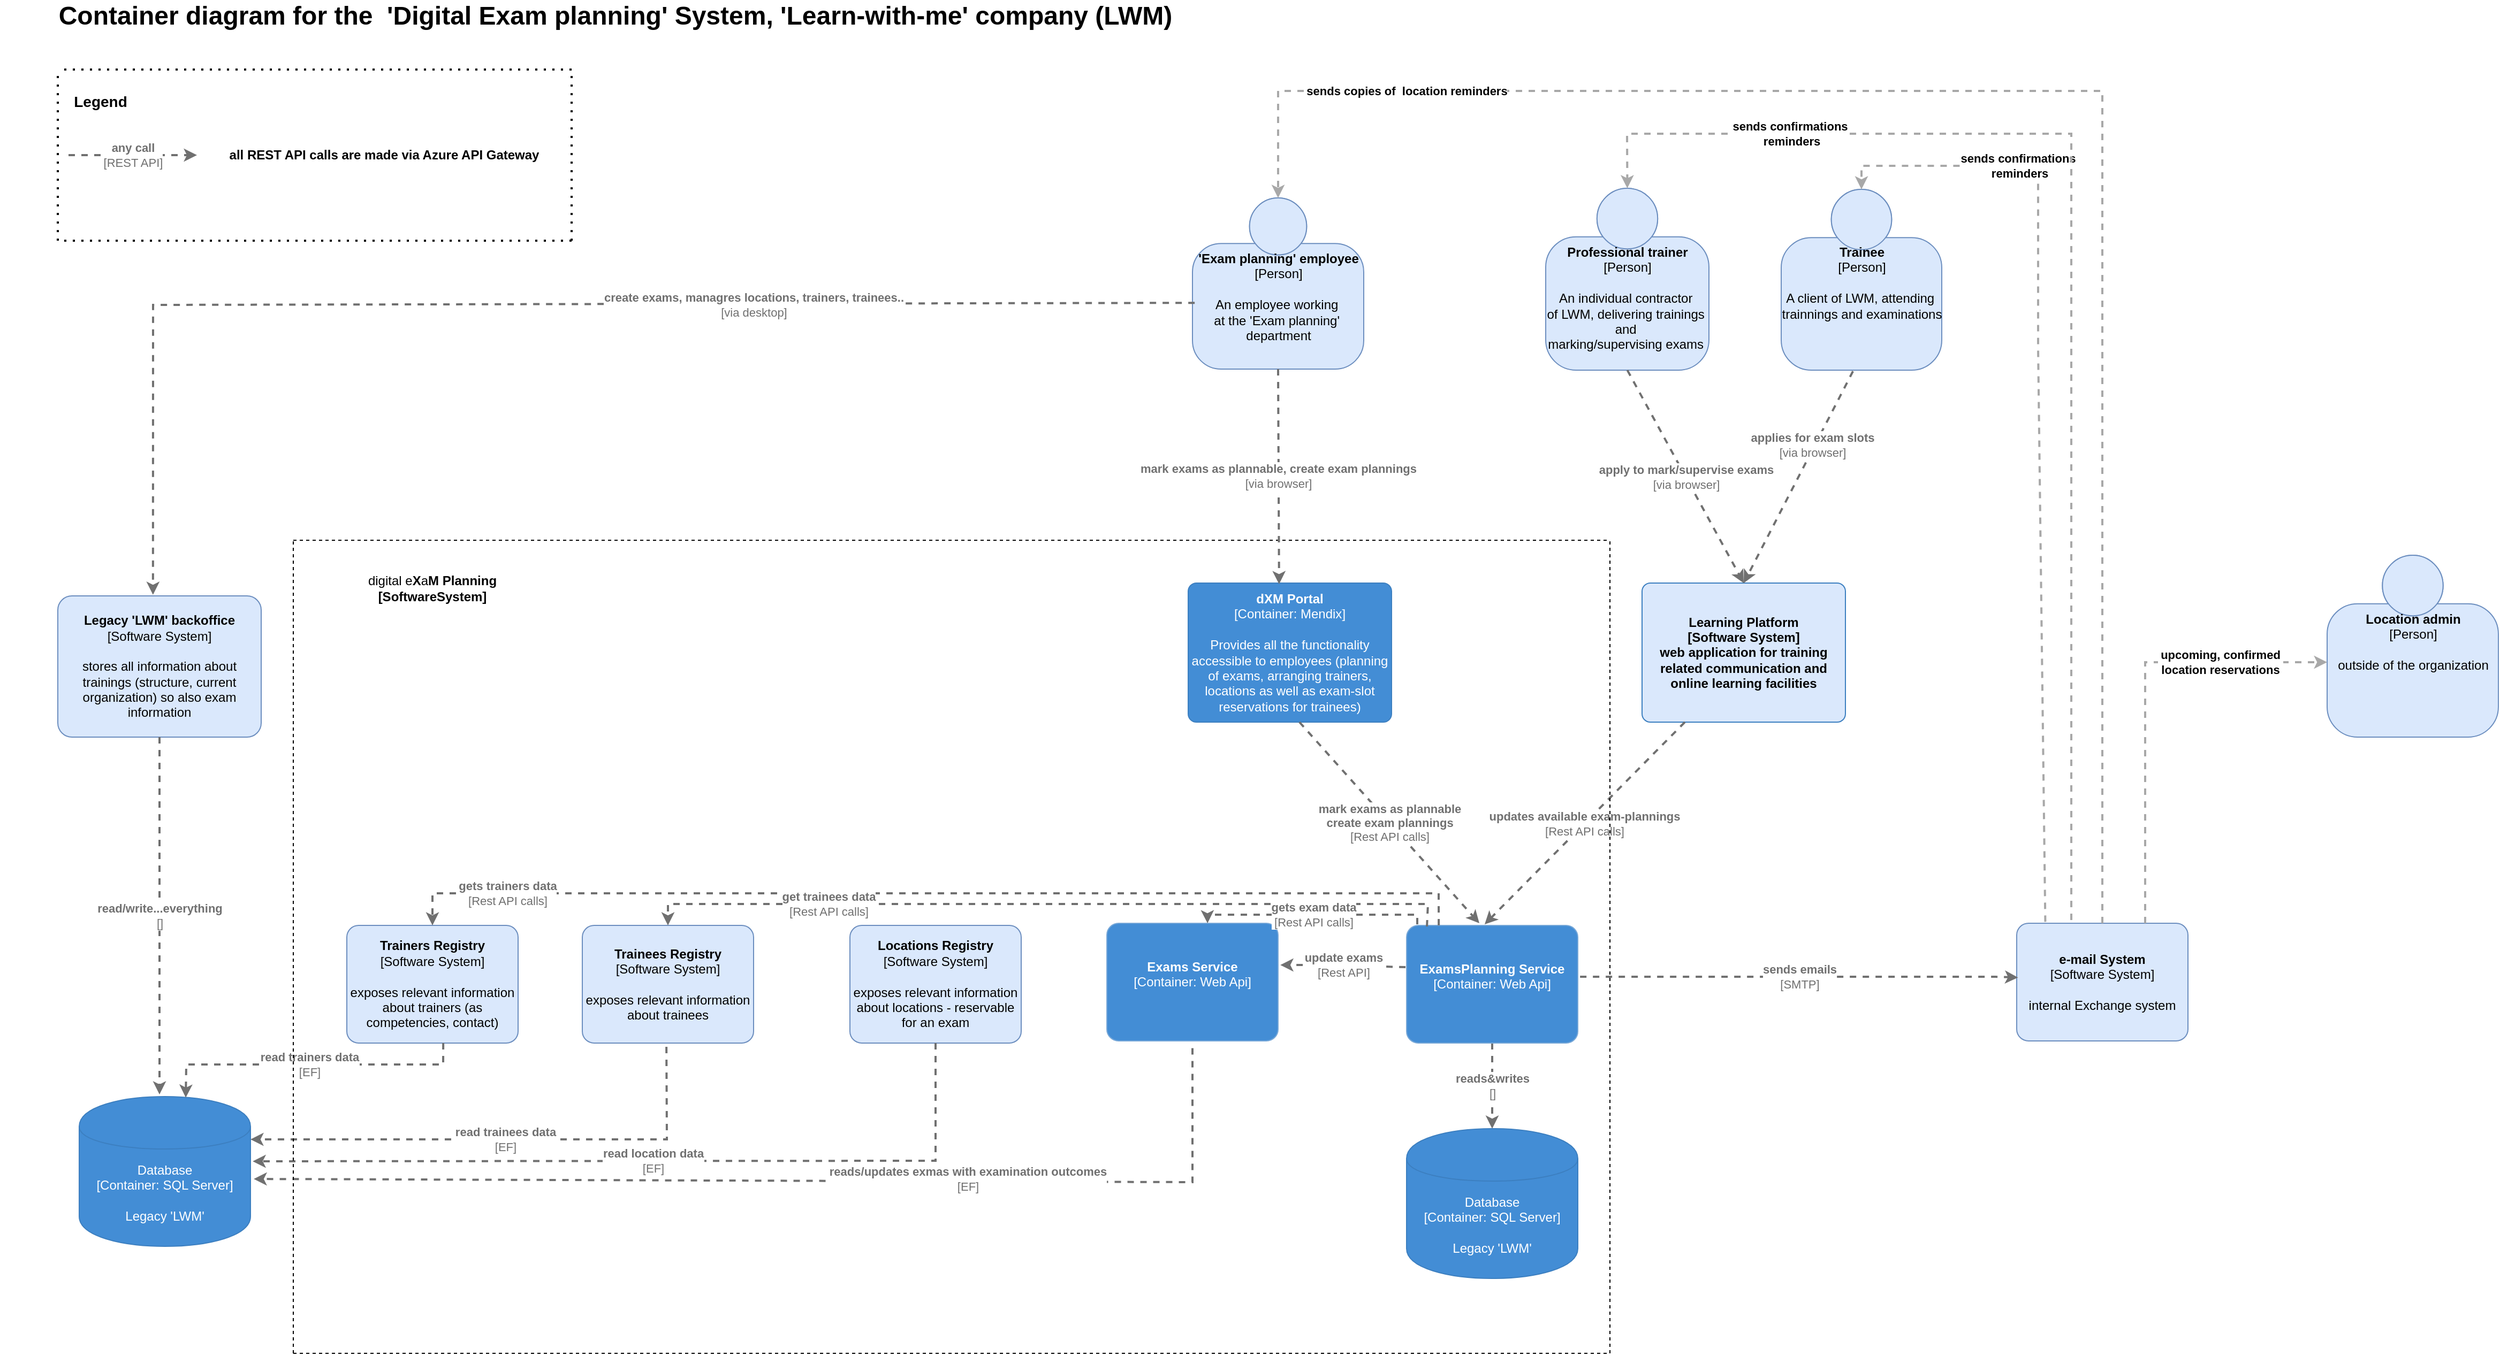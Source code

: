 <mxfile version="13.5.6" type="github">
  <diagram id="mx5xO8MXj_wtuOzBioYk" name="Page-1">
    <mxGraphModel dx="4498" dy="2761" grid="1" gridSize="10" guides="1" tooltips="1" connect="1" arrows="1" fold="1" page="1" pageScale="1" pageWidth="827" pageHeight="1169" math="0" shadow="0">
      <root>
        <mxCell id="0" />
        <mxCell id="1" parent="0" />
        <mxCell id="bMi5j8niDINSL1hWA75Q-1" value="&lt;b&gt;&#39;Exam planning&#39; employee&lt;/b&gt;&lt;div&gt;[Person]&lt;/div&gt;&lt;br&gt;&lt;div&gt;An employee working&amp;nbsp;&lt;/div&gt;&lt;div&gt;at the &#39;Exam planning&#39;&amp;nbsp;&lt;/div&gt;&lt;div&gt;department&lt;/div&gt;" style="html=1;dashed=0;whitespace=wrap;fillColor=#DAE8FC;strokeColor=#6C8EBF;shape=mxgraph.c4.person;align=center;points=[[0.5,0,0],[1,0.5,0],[1,0.75,0],[0.75,1,0],[0.5,1,0],[0.25,1,0],[0,0.75,0],[0,0.5,0]];verticalAlign=top;" parent="1" vertex="1">
          <mxGeometry x="-540" y="-960" width="160" height="160" as="geometry" />
        </mxCell>
        <mxCell id="KyEjvWDegDpbveLdocbA-1" value="&lt;b style=&quot;font-size: 24px&quot;&gt;&lt;font face=&quot;Helvetica&quot; style=&quot;font-size: 24px&quot;&gt;Container diagram for the&amp;nbsp; &#39;Digital Exam planning&#39; System, &lt;font style=&quot;font-size: 24px&quot;&gt;&#39;Learn-with-me&#39; company (LWM)&lt;/font&gt;&lt;/font&gt;&lt;/b&gt;" style="text;html=1;strokeColor=none;fillColor=none;align=center;verticalAlign=middle;whiteSpace=wrap;rounded=0;fontFamily=Verdana;" parent="1" vertex="1">
          <mxGeometry x="-1654" y="-1140" width="1150" height="20" as="geometry" />
        </mxCell>
        <mxCell id="KyEjvWDegDpbveLdocbA-2" value="&lt;b&gt;Professional trainer&lt;/b&gt;&lt;br&gt;&lt;div&gt;[Person]&lt;/div&gt;&lt;br&gt;&lt;div&gt;An individual contractor&amp;nbsp;&lt;/div&gt;&lt;div&gt;of LWM, delivering trainings&amp;nbsp;&lt;/div&gt;&lt;div&gt;and&amp;nbsp;&lt;/div&gt;&lt;div&gt;marking/supervising exams&amp;nbsp;&lt;br&gt;&lt;/div&gt;&lt;div&gt;&lt;br&gt;&lt;/div&gt;" style="html=1;dashed=0;whitespace=wrap;fillColor=#DAE8FC;strokeColor=#6C8EBF;shape=mxgraph.c4.person;align=center;points=[[0.5,0,0],[1,0.5,0],[1,0.75,0],[0.75,1,0],[0.5,1,0],[0.25,1,0],[0,0.75,0],[0,0.5,0]];verticalAlign=top;" parent="1" vertex="1">
          <mxGeometry x="-210" y="-969" width="152.5" height="170" as="geometry" />
        </mxCell>
        <mxCell id="KyEjvWDegDpbveLdocbA-3" value="&lt;div&gt;&lt;b&gt;Trainee&lt;/b&gt;&lt;/div&gt;&lt;div&gt;[Person]&lt;/div&gt;&lt;div&gt;&lt;br&gt;&lt;/div&gt;&lt;div&gt;A client of LWM, attending&amp;nbsp;&lt;/div&gt;&lt;div&gt;trainnings and examinations&lt;/div&gt;" style="html=1;dashed=0;whitespace=wrap;fillColor=#DAE8FC;strokeColor=#6C8EBF;shape=mxgraph.c4.person;align=center;points=[[0.5,0,0],[1,0.5,0],[1,0.75,0],[0.75,1,0],[0.5,1,0],[0.25,1,0],[0,0.75,0],[0,0.5,0]];verticalAlign=top;" parent="1" vertex="1">
          <mxGeometry x="10" y="-968" width="150" height="169" as="geometry" />
        </mxCell>
        <mxCell id="1jzdavhGLnp2UJtIogLx-1" value="&lt;b&gt;Legacy &#39;LWM&#39; backoffice&lt;/b&gt;&lt;div&gt;[Software System]&lt;/div&gt;&lt;br&gt;&lt;div&gt;stores all information about trainings (structure, current organization) so also exam information&lt;/div&gt;" style="rounded=1;whiteSpace=wrap;html=1;labelBackgroundColor=none;fillColor=#dae8fc;fontColor=#000000;align=center;arcSize=10;strokeColor=#6c8ebf;points=[[0.25,0,0],[0.5,0,0],[0.75,0,0],[1,0.25,0],[1,0.5,0],[1,0.75,0],[0.75,1,0],[0.5,1,0],[0.25,1,0],[0,0.75,0],[0,0.5,0],[0,0.25,0]];" parent="1" vertex="1">
          <mxGeometry x="-1600" y="-588" width="190" height="132" as="geometry" />
        </mxCell>
        <mxCell id="1jzdavhGLnp2UJtIogLx-2" value="&lt;b&gt;e-mail System&lt;/b&gt;&lt;div&gt;[Software System]&lt;/div&gt;&lt;br&gt;&lt;div&gt;internal Exchange system&lt;/div&gt;" style="rounded=1;whiteSpace=wrap;html=1;labelBackgroundColor=none;fillColor=#dae8fc;fontColor=#000000;align=center;arcSize=10;strokeColor=#6c8ebf;points=[[0.25,0,0],[0.5,0,0],[0.75,0,0],[1,0.25,0],[1,0.5,0],[1,0.75,0],[0.75,1,0],[0.5,1,0],[0.25,1,0],[0,0.75,0],[0,0.5,0],[0,0.25,0]];" parent="1" vertex="1">
          <mxGeometry x="230" y="-282" width="160" height="110.0" as="geometry" />
        </mxCell>
        <mxCell id="1jzdavhGLnp2UJtIogLx-5" value="&lt;b&gt;Trainers Registry&lt;/b&gt;&lt;br&gt;&lt;div&gt;[Software System]&lt;/div&gt;&lt;br&gt;&lt;div&gt;exposes relevant information about trainers (as competencies, contact)&lt;/div&gt;" style="rounded=1;whiteSpace=wrap;html=1;labelBackgroundColor=none;fillColor=#dae8fc;fontColor=#000000;align=center;arcSize=10;strokeColor=#6c8ebf;points=[[0.25,0,0],[0.5,0,0],[0.75,0,0],[1,0.25,0],[1,0.5,0],[1,0.75,0],[0.75,1,0],[0.5,1,0],[0.25,1,0],[0,0.75,0],[0,0.5,0],[0,0.25,0]];" parent="1" vertex="1">
          <mxGeometry x="-1330" y="-280" width="160" height="110.0" as="geometry" />
        </mxCell>
        <mxCell id="1jzdavhGLnp2UJtIogLx-6" value="&lt;b&gt;Trainees Registry&lt;/b&gt;&lt;br&gt;&lt;div&gt;[Software System]&lt;/div&gt;&lt;br&gt;&lt;div&gt;exposes relevant information about trainees&lt;/div&gt;" style="rounded=1;whiteSpace=wrap;html=1;labelBackgroundColor=none;fillColor=#dae8fc;fontColor=#000000;align=center;arcSize=10;strokeColor=#6c8ebf;points=[[0.25,0,0],[0.5,0,0],[0.75,0,0],[1,0.25,0],[1,0.5,0],[1,0.75,0],[0.75,1,0],[0.5,1,0],[0.25,1,0],[0,0.75,0],[0,0.5,0],[0,0.25,0]];" parent="1" vertex="1">
          <mxGeometry x="-1110" y="-280" width="160" height="110.0" as="geometry" />
        </mxCell>
        <mxCell id="1jzdavhGLnp2UJtIogLx-10" value="&lt;b&gt;Locations Registry&lt;/b&gt;&lt;br&gt;&lt;div&gt;[Software System]&lt;/div&gt;&lt;br&gt;&lt;div&gt;exposes relevant information about locations - reservable for an exam&lt;/div&gt;" style="rounded=1;whiteSpace=wrap;html=1;labelBackgroundColor=none;fillColor=#dae8fc;fontColor=#000000;align=center;arcSize=10;strokeColor=#6c8ebf;points=[[0.25,0,0],[0.5,0,0],[0.75,0,0],[1,0.25,0],[1,0.5,0],[1,0.75,0],[0.75,1,0],[0.5,1,0],[0.25,1,0],[0,0.75,0],[0,0.5,0],[0,0.25,0]];" parent="1" vertex="1">
          <mxGeometry x="-860" y="-280" width="160" height="110.0" as="geometry" />
        </mxCell>
        <mxCell id="1jzdavhGLnp2UJtIogLx-13" value="&lt;div style=&quot;text-align: left&quot;&gt;&lt;div style=&quot;text-align: center&quot;&gt;&lt;b&gt;sends confirmations&lt;/b&gt;&lt;/div&gt;&lt;div style=&quot;text-align: center&quot;&gt;&lt;b&gt;&amp;nbsp;reminders&lt;/b&gt;&lt;/div&gt;&lt;/div&gt;" style="edgeStyle=none;rounded=0;html=1;jettySize=auto;orthogonalLoop=1;strokeColor=#A8A8A8;strokeWidth=2;fontColor=#000000;jumpStyle=none;dashed=1;entryX=0.5;entryY=0;entryDx=0;entryDy=0;entryPerimeter=0;exitX=0.167;exitY=-0.012;exitDx=0;exitDy=0;exitPerimeter=0;" parent="1" source="1jzdavhGLnp2UJtIogLx-2" target="KyEjvWDegDpbveLdocbA-3" edge="1">
          <mxGeometry x="0.625" width="200" relative="1" as="geometry">
            <mxPoint x="240" y="-582" as="sourcePoint" />
            <mxPoint x="-20" y="-990" as="targetPoint" />
            <Array as="points">
              <mxPoint x="250" y="-820" />
              <mxPoint x="250" y="-990" />
              <mxPoint x="85" y="-990" />
            </Array>
            <mxPoint as="offset" />
          </mxGeometry>
        </mxCell>
        <mxCell id="1jzdavhGLnp2UJtIogLx-14" value="&lt;div style=&quot;text-align: left&quot;&gt;&lt;div style=&quot;text-align: center&quot;&gt;&lt;b&gt;sends confirmations&lt;/b&gt;&lt;/div&gt;&lt;div style=&quot;text-align: center&quot;&gt;&lt;b&gt;&amp;nbsp;reminders&lt;/b&gt;&lt;/div&gt;&lt;/div&gt;" style="edgeStyle=none;rounded=0;html=1;jettySize=auto;orthogonalLoop=1;strokeColor=#A8A8A8;strokeWidth=2;fontColor=#000000;jumpStyle=none;dashed=1;entryX=0.5;entryY=0;entryDx=0;entryDy=0;entryPerimeter=0;" parent="1" target="KyEjvWDegDpbveLdocbA-2" edge="1">
          <mxGeometry x="0.663" width="200" relative="1" as="geometry">
            <mxPoint x="281" y="-285" as="sourcePoint" />
            <mxPoint x="-184" y="-970" as="targetPoint" />
            <Array as="points">
              <mxPoint x="281" y="-920" />
              <mxPoint x="281" y="-1000" />
              <mxPoint x="281" y="-1020" />
              <mxPoint x="-134" y="-1020" />
            </Array>
            <mxPoint as="offset" />
          </mxGeometry>
        </mxCell>
        <mxCell id="1jzdavhGLnp2UJtIogLx-15" value="&lt;div style=&quot;text-align: left&quot;&gt;&lt;div style=&quot;text-align: center&quot;&gt;&lt;b&gt;sends copies of&amp;nbsp; location reminders&lt;/b&gt;&lt;/div&gt;&lt;/div&gt;" style="edgeStyle=none;rounded=0;html=1;jettySize=auto;orthogonalLoop=1;strokeColor=#A8A8A8;strokeWidth=2;fontColor=#000000;jumpStyle=none;dashed=1;entryX=0.5;entryY=0;entryDx=0;entryDy=0;entryPerimeter=0;exitX=0.5;exitY=0;exitDx=0;exitDy=0;exitPerimeter=0;" parent="1" source="1jzdavhGLnp2UJtIogLx-2" target="bMi5j8niDINSL1hWA75Q-1" edge="1">
          <mxGeometry x="0.733" width="200" relative="1" as="geometry">
            <mxPoint x="310" y="-580" as="sourcePoint" />
            <mxPoint x="-460" y="-1060" as="targetPoint" />
            <Array as="points">
              <mxPoint x="310" y="-1060" />
              <mxPoint x="-460" y="-1060" />
            </Array>
            <mxPoint as="offset" />
          </mxGeometry>
        </mxCell>
        <mxCell id="1jzdavhGLnp2UJtIogLx-16" value="&lt;div&gt;&lt;b&gt;Location admin&lt;/b&gt;&lt;/div&gt;&lt;div&gt;[Person]&lt;/div&gt;&lt;div&gt;&lt;br&gt;&lt;/div&gt;&lt;div&gt;outside of the organization&lt;/div&gt;" style="html=1;dashed=0;whitespace=wrap;fillColor=#DAE8FC;strokeColor=#6C8EBF;shape=mxgraph.c4.person;align=center;points=[[0.5,0,0],[1,0.5,0],[1,0.75,0],[0.75,1,0],[0.5,1,0],[0.25,1,0],[0,0.75,0],[0,0.5,0]];verticalAlign=top;" parent="1" vertex="1">
          <mxGeometry x="520" y="-626" width="160" height="170" as="geometry" />
        </mxCell>
        <mxCell id="1jzdavhGLnp2UJtIogLx-17" value="&lt;div style=&quot;text-align: left&quot;&gt;&lt;div style=&quot;text-align: center&quot;&gt;&lt;b&gt;upcoming, confirmed&lt;/b&gt;&lt;/div&gt;&lt;div style=&quot;text-align: center&quot;&gt;&lt;b&gt;&amp;nbsp;location reservations&amp;nbsp;&lt;/b&gt;&lt;/div&gt;&lt;/div&gt;" style="edgeStyle=none;rounded=0;html=1;jettySize=auto;orthogonalLoop=1;strokeColor=#A8A8A8;strokeWidth=2;fontColor=#000000;jumpStyle=none;dashed=1;entryX=0;entryY=0.588;entryDx=0;entryDy=0;entryPerimeter=0;exitX=0.75;exitY=0;exitDx=0;exitDy=0;exitPerimeter=0;" parent="1" source="1jzdavhGLnp2UJtIogLx-2" target="1jzdavhGLnp2UJtIogLx-16" edge="1">
          <mxGeometry x="0.179" y="-70" width="200" relative="1" as="geometry">
            <mxPoint x="330" y="-530" as="sourcePoint" />
            <mxPoint x="519" y="-260" as="targetPoint" />
            <Array as="points">
              <mxPoint x="350" y="-526" />
            </Array>
            <mxPoint x="70" y="-70" as="offset" />
          </mxGeometry>
        </mxCell>
        <object label="&lt;span&gt;&lt;b&gt;dXM Portal&lt;/b&gt;&lt;/span&gt;&lt;div&gt;[Container:&amp;nbsp;&lt;span&gt;Mendix&lt;/span&gt;&lt;span&gt;]&lt;/span&gt;&lt;/div&gt;&lt;div&gt;&lt;br&gt;&lt;/div&gt;&lt;div&gt;Provides all the functionality accessible to employees (planning of exams, arranging trainers, locations as well as exam-slot reservations for trainees)&lt;/div&gt;" placeholders="1" c4Name="name" c4Type="Container" c4Technology="technology" c4Description="Description" id="Go8YwYGk3AqesZHH6PMc-3">
          <mxCell style="rounded=1;whiteSpace=wrap;html=1;labelBackgroundColor=none;fillColor=#438dd5;fontColor=#ffffff;align=center;arcSize=6;strokeColor=#3c7fc0;" parent="1" vertex="1">
            <mxGeometry x="-544" y="-600" width="190" height="130" as="geometry" />
            <C4Container as="c4" />
          </mxCell>
        </object>
        <object label="&lt;b style=&quot;color: rgb(0 , 0 , 0)&quot;&gt;Learning Platform&lt;br&gt;[Software System]&lt;br&gt;web application for training related communication and online learning facilities&lt;/b&gt;" placeholders="1" c4Name="name" c4Type="Container" c4Technology="technology" c4Description="Description" id="Go8YwYGk3AqesZHH6PMc-7">
          <mxCell style="rounded=1;whiteSpace=wrap;html=1;labelBackgroundColor=none;fillColor=#DAE8FC;fontColor=#ffffff;align=center;arcSize=6;strokeColor=#3c7fc0;" parent="1" vertex="1">
            <mxGeometry x="-120" y="-600" width="190" height="130" as="geometry" />
            <C4Container as="c4" />
          </mxCell>
        </object>
        <object placeholders="1" c4Name="Exams Service" c4Type="Container" c4Technology="Web Api" c4Description="" label="&lt;b&gt;%c4Name%&lt;/b&gt;&lt;div&gt;[%c4Type%: %c4Technology%]&lt;/div&gt;&lt;br&gt;&lt;div&gt;%c4Description%&lt;/div&gt;" id="Go8YwYGk3AqesZHH6PMc-13">
          <mxCell style="rounded=1;whiteSpace=wrap;html=1;labelBackgroundColor=none;fillColor=#438DD5;fontColor=#ffffff;align=center;arcSize=10;strokeColor=#78A8D8;metaEdit=1;metaData={&quot;c4Type&quot;:{&quot;editable&quot;:false}};points=[[0.25,0,0],[0.5,0,0],[0.75,0,0],[1,0.25,0],[1,0.5,0],[1,0.75,0],[0.75,1,0],[0.5,1,0],[0.25,1,0],[0,0.75,0],[0,0.5,0],[0,0.25,0]];" parent="1" vertex="1">
            <mxGeometry x="-620" y="-282" width="160" height="110.0" as="geometry" />
          </mxCell>
        </object>
        <object placeholders="1" c4Type="Database" c4Technology="SQL Server" c4Description="Legacy &#39;LWM&#39; " label="%c4Type%&lt;div&gt;[Container:&amp;nbsp;%c4Technology%]&lt;/div&gt;&lt;br&gt;&lt;div&gt;%c4Description%&lt;/div&gt;" id="Go8YwYGk3AqesZHH6PMc-14">
          <mxCell style="shape=cylinder;whiteSpace=wrap;html=1;boundedLbl=1;rounded=0;labelBackgroundColor=none;fillColor=#438DD5;fontSize=12;fontColor=#ffffff;align=center;strokeColor=#3C7FC0;metaEdit=1;points=[[0.5,0,0],[1,0.25,0],[1,0.5,0],[1,0.75,0],[0.5,1,0],[0,0.75,0],[0,0.5,0],[0,0.25,0]];metaData={&quot;c4Type&quot;:{&quot;editable&quot;:false}};" parent="1" vertex="1">
            <mxGeometry x="-1580" y="-120" width="160" height="140" as="geometry" />
          </mxCell>
        </object>
        <object placeholders="1" c4Type="Relationship" c4Technology="" c4Description="reads&amp;writes" label="&lt;div style=&quot;text-align: left&quot;&gt;&lt;div style=&quot;text-align: center&quot;&gt;&lt;b&gt;%c4Description%&lt;/b&gt;&lt;/div&gt;&lt;div style=&quot;text-align: center&quot;&gt;[%c4Technology%]&lt;/div&gt;&lt;/div&gt;" id="Go8YwYGk3AqesZHH6PMc-16">
          <mxCell style="edgeStyle=none;rounded=0;html=1;jettySize=auto;orthogonalLoop=1;strokeColor=#707070;strokeWidth=2;fontColor=#707070;jumpStyle=none;dashed=1;metaEdit=1;metaData={&quot;c4Type&quot;:{&quot;editable&quot;:false}};" parent="1" target="Go8YwYGk3AqesZHH6PMc-20" edge="1">
            <mxGeometry width="160" relative="1" as="geometry">
              <mxPoint x="-260" y="-170" as="sourcePoint" />
              <mxPoint x="-370" y="-94.737" as="targetPoint" />
            </mxGeometry>
          </mxCell>
        </object>
        <object placeholders="1" c4Type="Relationship" c4Technology="EF" c4Description="reads/updates exmas with examination outcomes" label="&lt;div style=&quot;text-align: left&quot;&gt;&lt;div style=&quot;text-align: center&quot;&gt;&lt;b&gt;%c4Description%&lt;/b&gt;&lt;/div&gt;&lt;div style=&quot;text-align: center&quot;&gt;[%c4Technology%]&lt;/div&gt;&lt;/div&gt;" id="Go8YwYGk3AqesZHH6PMc-17">
          <mxCell style="edgeStyle=none;rounded=0;html=1;jettySize=auto;orthogonalLoop=1;strokeColor=#707070;strokeWidth=2;fontColor=#707070;jumpStyle=none;dashed=1;metaEdit=1;metaData={&quot;c4Type&quot;:{&quot;editable&quot;:false}};entryX=1.019;entryY=0.55;entryDx=0;entryDy=0;entryPerimeter=0;" parent="1" target="Go8YwYGk3AqesZHH6PMc-14" edge="1">
            <mxGeometry x="-0.331" y="-2" width="160" relative="1" as="geometry">
              <mxPoint x="-540" y="-165.26" as="sourcePoint" />
              <mxPoint x="-650" y="-89.997" as="targetPoint" />
              <Array as="points">
                <mxPoint x="-540" y="-40" />
              </Array>
              <mxPoint as="offset" />
            </mxGeometry>
          </mxCell>
        </object>
        <object placeholders="1" c4Name="ExamsPlanning Service" c4Type="Container" c4Technology="Web Api" c4Description="" label="&lt;b&gt;%c4Name%&lt;/b&gt;&lt;div&gt;[%c4Type%: %c4Technology%]&lt;/div&gt;&lt;br&gt;&lt;div&gt;%c4Description%&lt;/div&gt;" id="Go8YwYGk3AqesZHH6PMc-19">
          <mxCell style="rounded=1;whiteSpace=wrap;html=1;labelBackgroundColor=none;fillColor=#438DD5;fontColor=#ffffff;align=center;arcSize=10;strokeColor=#78A8D8;metaEdit=1;metaData={&quot;c4Type&quot;:{&quot;editable&quot;:false}};points=[[0.25,0,0],[0.5,0,0],[0.75,0,0],[1,0.25,0],[1,0.5,0],[1,0.75,0],[0.75,1,0],[0.5,1,0],[0.25,1,0],[0,0.75,0],[0,0.5,0],[0,0.25,0]];" parent="1" vertex="1">
            <mxGeometry x="-340" y="-280" width="160" height="110.0" as="geometry" />
          </mxCell>
        </object>
        <object placeholders="1" c4Type="Database" c4Technology="SQL Server" c4Description="Legacy &#39;LWM&#39; " label="%c4Type%&lt;div&gt;[Container:&amp;nbsp;%c4Technology%]&lt;/div&gt;&lt;br&gt;&lt;div&gt;%c4Description%&lt;/div&gt;" id="Go8YwYGk3AqesZHH6PMc-20">
          <mxCell style="shape=cylinder;whiteSpace=wrap;html=1;boundedLbl=1;rounded=0;labelBackgroundColor=none;fillColor=#438DD5;fontSize=12;fontColor=#ffffff;align=center;strokeColor=#3C7FC0;metaEdit=1;points=[[0.5,0,0],[1,0.25,0],[1,0.5,0],[1,0.75,0],[0.5,1,0],[0,0.75,0],[0,0.5,0],[0,0.25,0]];metaData={&quot;c4Type&quot;:{&quot;editable&quot;:false}};" parent="1" vertex="1">
            <mxGeometry x="-340" y="-90" width="160" height="140" as="geometry" />
          </mxCell>
        </object>
        <object placeholders="1" c4Type="Relationship" c4Technology="via browser" c4Description="apply to mark/supervise exams" label="&lt;div style=&quot;text-align: left&quot;&gt;&lt;div style=&quot;text-align: center&quot;&gt;&lt;b&gt;%c4Description%&lt;/b&gt;&lt;/div&gt;&lt;div style=&quot;text-align: center&quot;&gt;[%c4Technology%]&lt;/div&gt;&lt;/div&gt;" id="Go8YwYGk3AqesZHH6PMc-21">
          <mxCell style="edgeStyle=none;rounded=0;html=1;entryX=0.5;entryY=0;jettySize=auto;orthogonalLoop=1;strokeColor=#707070;strokeWidth=2;fontColor=#707070;jumpStyle=none;dashed=1;metaEdit=1;metaData={&quot;c4Type&quot;:{&quot;editable&quot;:false}};exitX=0.5;exitY=1;exitDx=0;exitDy=0;exitPerimeter=0;entryDx=0;entryDy=0;" parent="1" source="KyEjvWDegDpbveLdocbA-2" target="Go8YwYGk3AqesZHH6PMc-7" edge="1">
            <mxGeometry width="160" relative="1" as="geometry">
              <mxPoint x="-330" y="-680" as="sourcePoint" />
              <mxPoint x="-170" y="-680" as="targetPoint" />
            </mxGeometry>
          </mxCell>
        </object>
        <object placeholders="1" c4Type="Relationship" c4Technology="via browser" c4Description="applies for exam slots" label="&lt;div style=&quot;text-align: left&quot;&gt;&lt;div style=&quot;text-align: center&quot;&gt;&lt;b&gt;%c4Description%&lt;/b&gt;&lt;/div&gt;&lt;div style=&quot;text-align: center&quot;&gt;[%c4Technology%]&lt;/div&gt;&lt;/div&gt;" id="Go8YwYGk3AqesZHH6PMc-22">
          <mxCell style="edgeStyle=none;rounded=0;html=1;entryX=0.5;entryY=0;jettySize=auto;orthogonalLoop=1;strokeColor=#707070;strokeWidth=2;fontColor=#707070;jumpStyle=none;dashed=1;metaEdit=1;metaData={&quot;c4Type&quot;:{&quot;editable&quot;:false}};exitX=0.447;exitY=1.006;exitDx=0;exitDy=0;exitPerimeter=0;entryDx=0;entryDy=0;" parent="1" source="KyEjvWDegDpbveLdocbA-3" target="Go8YwYGk3AqesZHH6PMc-7" edge="1">
            <mxGeometry x="-0.3" y="-1" width="160" relative="1" as="geometry">
              <mxPoint x="-40" y="-710" as="sourcePoint" />
              <mxPoint x="120" y="-710" as="targetPoint" />
              <mxPoint x="-1" as="offset" />
            </mxGeometry>
          </mxCell>
        </object>
        <object placeholders="1" c4Type="Relationship" c4Technology="SMTP" c4Description="sends emails" label="&lt;div style=&quot;text-align: left&quot;&gt;&lt;div style=&quot;text-align: center&quot;&gt;&lt;b&gt;%c4Description%&lt;/b&gt;&lt;/div&gt;&lt;div style=&quot;text-align: center&quot;&gt;[%c4Technology%]&lt;/div&gt;&lt;/div&gt;" id="Go8YwYGk3AqesZHH6PMc-24">
          <mxCell style="edgeStyle=none;rounded=0;html=1;entryX=0.008;entryY=0.461;jettySize=auto;orthogonalLoop=1;strokeColor=#707070;strokeWidth=2;fontColor=#707070;jumpStyle=none;dashed=1;metaEdit=1;metaData={&quot;c4Type&quot;:{&quot;editable&quot;:false}};entryDx=0;entryDy=0;entryPerimeter=0;exitX=1.013;exitY=0.436;exitDx=0;exitDy=0;exitPerimeter=0;" parent="1" source="Go8YwYGk3AqesZHH6PMc-19" target="1jzdavhGLnp2UJtIogLx-2" edge="1">
            <mxGeometry width="160" relative="1" as="geometry">
              <mxPoint x="-210" y="-320" as="sourcePoint" />
              <mxPoint x="-50" y="-320" as="targetPoint" />
              <Array as="points">
                <mxPoint x="110" y="-232" />
                <mxPoint x="140" y="-232" />
                <mxPoint x="170" y="-232" />
                <mxPoint x="210" y="-232" />
              </Array>
            </mxGeometry>
          </mxCell>
        </object>
        <object placeholders="1" c4Type="Relationship" c4Technology="Rest API calls" c4Description="updates available exam-plannings" label="&lt;div style=&quot;text-align: left&quot;&gt;&lt;div style=&quot;text-align: center&quot;&gt;&lt;b&gt;%c4Description%&lt;/b&gt;&lt;/div&gt;&lt;div style=&quot;text-align: center&quot;&gt;[%c4Technology%]&lt;/div&gt;&lt;/div&gt;" id="Go8YwYGk3AqesZHH6PMc-25">
          <mxCell style="edgeStyle=none;rounded=0;html=1;entryX=0.456;entryY=-0.009;jettySize=auto;orthogonalLoop=1;strokeColor=#707070;strokeWidth=2;fontColor=#707070;jumpStyle=none;dashed=1;metaEdit=1;metaData={&quot;c4Type&quot;:{&quot;editable&quot;:false}};entryDx=0;entryDy=0;entryPerimeter=0;" parent="1" target="Go8YwYGk3AqesZHH6PMc-19" edge="1">
            <mxGeometry width="160" relative="1" as="geometry">
              <mxPoint x="-80" y="-470" as="sourcePoint" />
              <mxPoint x="80" y="-470" as="targetPoint" />
            </mxGeometry>
          </mxCell>
        </object>
        <object placeholders="1" c4Type="Relationship" c4Technology="Rest API calls" c4Description="mark exams as plannable&#xa;create exam plannings " label="&lt;div style=&quot;text-align: left&quot;&gt;&lt;div style=&quot;text-align: center&quot;&gt;&lt;b&gt;%c4Description%&lt;/b&gt;&lt;/div&gt;&lt;div style=&quot;text-align: center&quot;&gt;[%c4Technology%]&lt;/div&gt;&lt;/div&gt;" id="Go8YwYGk3AqesZHH6PMc-26">
          <mxCell style="edgeStyle=none;rounded=0;html=1;jettySize=auto;orthogonalLoop=1;strokeColor=#707070;strokeWidth=2;fontColor=#707070;jumpStyle=none;dashed=1;metaEdit=1;metaData={&quot;c4Type&quot;:{&quot;editable&quot;:false}};entryX=0.425;entryY=-0.018;entryDx=0;entryDy=0;entryPerimeter=0;exitX=0.547;exitY=1;exitDx=0;exitDy=0;exitPerimeter=0;" parent="1" source="Go8YwYGk3AqesZHH6PMc-3" target="Go8YwYGk3AqesZHH6PMc-19" edge="1">
            <mxGeometry width="160" relative="1" as="geometry">
              <mxPoint x="-445" y="-470" as="sourcePoint" />
              <mxPoint x="-445" y="-310" as="targetPoint" />
              <Array as="points" />
            </mxGeometry>
          </mxCell>
        </object>
        <object placeholders="1" c4Type="Relationship" c4Technology="Rest API" c4Description="update exams " label="&lt;div style=&quot;text-align: left&quot;&gt;&lt;div style=&quot;text-align: center&quot;&gt;&lt;b&gt;%c4Description%&lt;/b&gt;&lt;/div&gt;&lt;div style=&quot;text-align: center&quot;&gt;[%c4Technology%]&lt;/div&gt;&lt;/div&gt;" id="Go8YwYGk3AqesZHH6PMc-32">
          <mxCell style="edgeStyle=none;rounded=0;html=1;entryX=1.013;entryY=0.355;jettySize=auto;orthogonalLoop=1;strokeColor=#707070;strokeWidth=2;fontColor=#707070;jumpStyle=none;dashed=1;metaEdit=1;metaData={&quot;c4Type&quot;:{&quot;editable&quot;:false}};exitX=-0.006;exitY=0.355;exitDx=0;exitDy=0;exitPerimeter=0;entryDx=0;entryDy=0;entryPerimeter=0;" parent="1" source="Go8YwYGk3AqesZHH6PMc-19" target="Go8YwYGk3AqesZHH6PMc-13" edge="1">
            <mxGeometry width="160" relative="1" as="geometry">
              <mxPoint x="-1070" y="-430" as="sourcePoint" />
              <mxPoint x="-910" y="-430" as="targetPoint" />
              <Array as="points">
                <mxPoint x="-410" y="-243" />
              </Array>
            </mxGeometry>
          </mxCell>
        </object>
        <object placeholders="1" c4Type="Relationship" c4Technology="Rest API calls" c4Description="gets trainers data" label="&lt;div style=&quot;text-align: left&quot;&gt;&lt;div style=&quot;text-align: center&quot;&gt;&lt;b&gt;%c4Description%&lt;/b&gt;&lt;/div&gt;&lt;div style=&quot;text-align: center&quot;&gt;[%c4Technology%]&lt;/div&gt;&lt;/div&gt;" id="Go8YwYGk3AqesZHH6PMc-34">
          <mxCell style="edgeStyle=none;rounded=0;html=1;jettySize=auto;orthogonalLoop=1;strokeColor=#707070;strokeWidth=2;fontColor=#707070;jumpStyle=none;dashed=1;metaEdit=1;metaData={&quot;c4Type&quot;:{&quot;editable&quot;:false}};exitX=0.188;exitY=0;exitDx=0;exitDy=0;exitPerimeter=0;entryX=0.5;entryY=0;entryDx=0;entryDy=0;entryPerimeter=0;" parent="1" source="Go8YwYGk3AqesZHH6PMc-19" target="1jzdavhGLnp2UJtIogLx-5" edge="1">
            <mxGeometry x="0.8" width="160" relative="1" as="geometry">
              <mxPoint x="-980" y="-410" as="sourcePoint" />
              <mxPoint x="-1240" y="-310" as="targetPoint" />
              <Array as="points">
                <mxPoint x="-310" y="-310" />
                <mxPoint x="-1250" y="-310" />
              </Array>
              <mxPoint as="offset" />
            </mxGeometry>
          </mxCell>
        </object>
        <object placeholders="1" c4Type="Relationship" c4Technology="Rest API calls" c4Description="get trainees data" label="&lt;div style=&quot;text-align: left&quot;&gt;&lt;div style=&quot;text-align: center&quot;&gt;&lt;b&gt;%c4Description%&lt;/b&gt;&lt;/div&gt;&lt;div style=&quot;text-align: center&quot;&gt;[%c4Technology%]&lt;/div&gt;&lt;/div&gt;" id="Go8YwYGk3AqesZHH6PMc-35">
          <mxCell style="edgeStyle=none;rounded=0;html=1;jettySize=auto;orthogonalLoop=1;strokeColor=#707070;strokeWidth=2;fontColor=#707070;jumpStyle=none;dashed=1;metaEdit=1;metaData={&quot;c4Type&quot;:{&quot;editable&quot;:false}};exitX=0.119;exitY=0.009;exitDx=0;exitDy=0;exitPerimeter=0;" parent="1" source="Go8YwYGk3AqesZHH6PMc-19" target="1jzdavhGLnp2UJtIogLx-6" edge="1">
            <mxGeometry x="0.547" width="160" relative="1" as="geometry">
              <mxPoint x="-540" y="-330" as="sourcePoint" />
              <mxPoint x="-1020" y="-310" as="targetPoint" />
              <Array as="points">
                <mxPoint x="-320" y="-300" />
                <mxPoint x="-1030" y="-300" />
              </Array>
              <mxPoint as="offset" />
            </mxGeometry>
          </mxCell>
        </object>
        <object placeholders="1" c4Type="Relationship" c4Technology="Rest API calls" c4Description="gets exam data" label="&lt;div style=&quot;text-align: left&quot;&gt;&lt;div style=&quot;text-align: center&quot;&gt;&lt;b&gt;%c4Description%&lt;/b&gt;&lt;/div&gt;&lt;div style=&quot;text-align: center&quot;&gt;[%c4Technology%]&lt;/div&gt;&lt;/div&gt;" id="Go8YwYGk3AqesZHH6PMc-39">
          <mxCell style="edgeStyle=none;rounded=0;html=1;jettySize=auto;orthogonalLoop=1;strokeColor=#707070;strokeWidth=2;fontColor=#707070;jumpStyle=none;dashed=1;metaEdit=1;metaData={&quot;c4Type&quot;:{&quot;editable&quot;:false}};entryX=0.588;entryY=0;entryDx=0;entryDy=0;entryPerimeter=0;" parent="1" target="Go8YwYGk3AqesZHH6PMc-13" edge="1">
            <mxGeometry width="160" relative="1" as="geometry">
              <mxPoint x="-330" y="-281" as="sourcePoint" />
              <mxPoint x="-522" y="-290" as="targetPoint" />
              <Array as="points">
                <mxPoint x="-330" y="-290" />
                <mxPoint x="-526" y="-290" />
              </Array>
            </mxGeometry>
          </mxCell>
        </object>
        <object placeholders="1" c4Type="Relationship" c4Technology="via desktop" c4Description="create exams, managres locations, trainers, trainees.." label="&lt;div style=&quot;text-align: left&quot;&gt;&lt;div style=&quot;text-align: center&quot;&gt;&lt;b&gt;%c4Description%&lt;/b&gt;&lt;/div&gt;&lt;div style=&quot;text-align: center&quot;&gt;[%c4Technology%]&lt;/div&gt;&lt;/div&gt;" id="Go8YwYGk3AqesZHH6PMc-41">
          <mxCell style="edgeStyle=none;rounded=0;html=1;jettySize=auto;orthogonalLoop=1;strokeColor=#707070;strokeWidth=2;fontColor=#707070;jumpStyle=none;dashed=1;metaEdit=1;metaData={&quot;c4Type&quot;:{&quot;editable&quot;:false}};exitX=0.013;exitY=0.613;exitDx=0;exitDy=0;exitPerimeter=0;entryX=0.468;entryY=-0.008;entryDx=0;entryDy=0;entryPerimeter=0;" parent="1" source="bMi5j8niDINSL1hWA75Q-1" target="1jzdavhGLnp2UJtIogLx-1" edge="1">
            <mxGeometry x="-0.338" y="1" width="160" relative="1" as="geometry">
              <mxPoint x="-1510" y="-670" as="sourcePoint" />
              <mxPoint x="-1530" y="-870" as="targetPoint" />
              <Array as="points">
                <mxPoint x="-1511" y="-860" />
              </Array>
              <mxPoint as="offset" />
            </mxGeometry>
          </mxCell>
        </object>
        <object placeholders="1" c4Type="Relationship" c4Technology="EF" c4Description="read trainers data" label="&lt;div style=&quot;text-align: left&quot;&gt;&lt;div style=&quot;text-align: center&quot;&gt;&lt;b&gt;%c4Description%&lt;/b&gt;&lt;/div&gt;&lt;div style=&quot;text-align: center&quot;&gt;[%c4Technology%]&lt;/div&gt;&lt;/div&gt;" id="Go8YwYGk3AqesZHH6PMc-42">
          <mxCell style="edgeStyle=none;rounded=0;html=1;jettySize=auto;orthogonalLoop=1;strokeColor=#707070;strokeWidth=2;fontColor=#707070;jumpStyle=none;dashed=1;metaEdit=1;metaData={&quot;c4Type&quot;:{&quot;editable&quot;:false}};exitX=0.563;exitY=1;exitDx=0;exitDy=0;exitPerimeter=0;entryX=0.622;entryY=0.007;entryDx=0;entryDy=0;entryPerimeter=0;" parent="1" source="1jzdavhGLnp2UJtIogLx-5" target="Go8YwYGk3AqesZHH6PMc-14" edge="1">
            <mxGeometry width="160" relative="1" as="geometry">
              <mxPoint x="-1270" y="-150" as="sourcePoint" />
              <mxPoint x="-1465" y="-117" as="targetPoint" />
              <Array as="points">
                <mxPoint x="-1240" y="-150" />
                <mxPoint x="-1480" y="-150" />
              </Array>
            </mxGeometry>
          </mxCell>
        </object>
        <object placeholders="1" c4Type="Relationship" c4Technology="EF" c4Description="read trainees data" label="&lt;div style=&quot;text-align: left&quot;&gt;&lt;div style=&quot;text-align: center&quot;&gt;&lt;b&gt;%c4Description%&lt;/b&gt;&lt;/div&gt;&lt;div style=&quot;text-align: center&quot;&gt;[%c4Technology%]&lt;/div&gt;&lt;/div&gt;" id="Go8YwYGk3AqesZHH6PMc-43">
          <mxCell style="edgeStyle=none;rounded=0;html=1;jettySize=auto;orthogonalLoop=1;strokeColor=#707070;strokeWidth=2;fontColor=#707070;jumpStyle=none;dashed=1;metaEdit=1;metaData={&quot;c4Type&quot;:{&quot;editable&quot;:false}};exitX=0.491;exitY=1.032;exitDx=0;exitDy=0;exitPerimeter=0;entryX=1;entryY=0.286;entryDx=0;entryDy=0;entryPerimeter=0;" parent="1" source="1jzdavhGLnp2UJtIogLx-6" target="Go8YwYGk3AqesZHH6PMc-14" edge="1">
            <mxGeometry width="160" relative="1" as="geometry">
              <mxPoint x="-1210" y="-110" as="sourcePoint" />
              <mxPoint x="-1050" y="-110" as="targetPoint" />
              <Array as="points">
                <mxPoint x="-1031" y="-80" />
              </Array>
            </mxGeometry>
          </mxCell>
        </object>
        <object placeholders="1" c4Type="Relationship" c4Technology="EF" c4Description="read location data" label="&lt;div style=&quot;text-align: left&quot;&gt;&lt;div style=&quot;text-align: center&quot;&gt;&lt;b&gt;%c4Description%&lt;/b&gt;&lt;/div&gt;&lt;div style=&quot;text-align: center&quot;&gt;[%c4Technology%]&lt;/div&gt;&lt;/div&gt;" id="Go8YwYGk3AqesZHH6PMc-44">
          <mxCell style="edgeStyle=none;rounded=0;html=1;jettySize=auto;orthogonalLoop=1;strokeColor=#707070;strokeWidth=2;fontColor=#707070;jumpStyle=none;dashed=1;metaEdit=1;metaData={&quot;c4Type&quot;:{&quot;editable&quot;:false}};exitX=0.5;exitY=1;exitDx=0;exitDy=0;exitPerimeter=0;entryX=1.013;entryY=0.432;entryDx=0;entryDy=0;entryPerimeter=0;" parent="1" source="1jzdavhGLnp2UJtIogLx-10" target="Go8YwYGk3AqesZHH6PMc-14" edge="1">
            <mxGeometry width="160" relative="1" as="geometry">
              <mxPoint x="-860" y="-120" as="sourcePoint" />
              <mxPoint x="-1020" y="-70" as="targetPoint" />
              <Array as="points">
                <mxPoint x="-780" y="-60" />
              </Array>
            </mxGeometry>
          </mxCell>
        </object>
        <object placeholders="1" c4Type="Relationship" c4Technology="" c4Description="read/write...everything" label="&lt;div style=&quot;text-align: left&quot;&gt;&lt;div style=&quot;text-align: center&quot;&gt;&lt;b&gt;%c4Description%&lt;/b&gt;&lt;/div&gt;&lt;div style=&quot;text-align: center&quot;&gt;[%c4Technology%]&lt;/div&gt;&lt;/div&gt;" id="Go8YwYGk3AqesZHH6PMc-45">
          <mxCell style="edgeStyle=none;rounded=0;html=1;jettySize=auto;orthogonalLoop=1;strokeColor=#707070;strokeWidth=2;fontColor=#707070;jumpStyle=none;dashed=1;metaEdit=1;metaData={&quot;c4Type&quot;:{&quot;editable&quot;:false}};exitX=0.5;exitY=1;exitDx=0;exitDy=0;exitPerimeter=0;" parent="1" source="1jzdavhGLnp2UJtIogLx-1" edge="1">
            <mxGeometry width="160" relative="1" as="geometry">
              <mxPoint x="-1520" y="-460" as="sourcePoint" />
              <mxPoint x="-1505" y="-122" as="targetPoint" />
            </mxGeometry>
          </mxCell>
        </object>
        <mxCell id="Go8YwYGk3AqesZHH6PMc-46" value="" style="endArrow=none;dashed=1;html=1;" parent="1" edge="1">
          <mxGeometry width="50" height="50" relative="1" as="geometry">
            <mxPoint x="-1380" y="120" as="sourcePoint" />
            <mxPoint x="-1380" y="-640" as="targetPoint" />
          </mxGeometry>
        </mxCell>
        <mxCell id="Go8YwYGk3AqesZHH6PMc-47" value="" style="endArrow=none;dashed=1;html=1;" parent="1" edge="1">
          <mxGeometry width="50" height="50" relative="1" as="geometry">
            <mxPoint x="-1380" y="120" as="sourcePoint" />
            <mxPoint x="-150" y="120" as="targetPoint" />
          </mxGeometry>
        </mxCell>
        <mxCell id="Go8YwYGk3AqesZHH6PMc-49" value="" style="endArrow=none;dashed=1;html=1;" parent="1" edge="1">
          <mxGeometry width="50" height="50" relative="1" as="geometry">
            <mxPoint x="-150" y="120" as="sourcePoint" />
            <mxPoint x="-150" y="-640" as="targetPoint" />
          </mxGeometry>
        </mxCell>
        <mxCell id="Go8YwYGk3AqesZHH6PMc-50" value="" style="endArrow=none;dashed=1;html=1;" parent="1" edge="1">
          <mxGeometry width="50" height="50" relative="1" as="geometry">
            <mxPoint x="-1380" y="-640" as="sourcePoint" />
            <mxPoint x="-150" y="-640" as="targetPoint" />
          </mxGeometry>
        </mxCell>
        <mxCell id="Go8YwYGk3AqesZHH6PMc-51" value="digital e&lt;b&gt;X&lt;/b&gt;a&lt;b&gt;M&lt;/b&gt; &lt;b&gt;Planning&lt;br&gt;[SoftwareSystem]&lt;br&gt;&lt;/b&gt;" style="text;html=1;strokeColor=none;fillColor=none;align=center;verticalAlign=middle;whiteSpace=wrap;rounded=0;" parent="1" vertex="1">
          <mxGeometry x="-1320" y="-620" width="140" height="50" as="geometry" />
        </mxCell>
        <object placeholders="1" c4Type="Relationship" c4Technology="via browser" c4Description="mark exams as plannable, create exam plannings" label="&lt;div style=&quot;text-align: left&quot;&gt;&lt;div style=&quot;text-align: center&quot;&gt;&lt;b&gt;%c4Description%&lt;/b&gt;&lt;/div&gt;&lt;div style=&quot;text-align: center&quot;&gt;[%c4Technology%]&lt;/div&gt;&lt;/div&gt;" id="Go8YwYGk3AqesZHH6PMc-52">
          <mxCell style="edgeStyle=none;rounded=0;html=1;entryX=0.447;entryY=0.008;jettySize=auto;orthogonalLoop=1;strokeColor=#707070;strokeWidth=2;fontColor=#707070;jumpStyle=none;dashed=1;metaEdit=1;metaData={&quot;c4Type&quot;:{&quot;editable&quot;:false}};entryDx=0;entryDy=0;exitX=0.5;exitY=1;exitDx=0;exitDy=0;exitPerimeter=0;entryPerimeter=0;" parent="1" source="bMi5j8niDINSL1hWA75Q-1" target="Go8YwYGk3AqesZHH6PMc-3" edge="1">
            <mxGeometry width="160" relative="1" as="geometry">
              <mxPoint x="-470" y="-800" as="sourcePoint" />
              <mxPoint x="-310" y="-800" as="targetPoint" />
            </mxGeometry>
          </mxCell>
        </object>
        <mxCell id="CscInth7BHx8kABMzDn7-1" value="" style="endArrow=none;dashed=1;html=1;dashPattern=1 3;strokeWidth=2;" edge="1" parent="1">
          <mxGeometry width="50" height="50" relative="1" as="geometry">
            <mxPoint x="-1600" y="-920" as="sourcePoint" />
            <mxPoint x="-1600" y="-1080" as="targetPoint" />
          </mxGeometry>
        </mxCell>
        <mxCell id="CscInth7BHx8kABMzDn7-2" value="" style="endArrow=none;dashed=1;html=1;dashPattern=1 3;strokeWidth=2;" edge="1" parent="1">
          <mxGeometry width="50" height="50" relative="1" as="geometry">
            <mxPoint x="-1120" y="-1080" as="sourcePoint" />
            <mxPoint x="-1600" y="-1080" as="targetPoint" />
          </mxGeometry>
        </mxCell>
        <object label="&lt;div style=&quot;text-align: left&quot;&gt;&lt;div style=&quot;text-align: center&quot;&gt;&lt;b&gt;any call&lt;/b&gt;&lt;/div&gt;&lt;div style=&quot;text-align: center&quot;&gt;[REST API]&lt;/div&gt;&lt;/div&gt;" c4Type="Relationship" c4Description="Description" c4Technology="technology" id="CscInth7BHx8kABMzDn7-3">
          <mxCell style="edgeStyle=none;rounded=0;html=1;jettySize=auto;orthogonalLoop=1;strokeColor=#707070;strokeWidth=2;fontColor=#707070;jumpStyle=none;dashed=1;" edge="1" parent="1">
            <mxGeometry width="160" relative="1" as="geometry">
              <mxPoint x="-1590" y="-1000" as="sourcePoint" />
              <mxPoint x="-1470" y="-1000" as="targetPoint" />
            </mxGeometry>
            <C4Relationship as="c4" />
          </mxCell>
        </object>
        <mxCell id="CscInth7BHx8kABMzDn7-4" value="&lt;b&gt;all REST API calls are made via Azure API Gateway&lt;/b&gt;" style="text;html=1;strokeColor=none;fillColor=none;align=center;verticalAlign=middle;whiteSpace=wrap;rounded=0;" vertex="1" parent="1">
          <mxGeometry x="-1450" y="-1010" width="310" height="20" as="geometry" />
        </mxCell>
        <mxCell id="CscInth7BHx8kABMzDn7-5" value="&lt;b&gt;&lt;font style=&quot;font-size: 14px&quot;&gt;Legend&lt;/font&gt;&lt;/b&gt;" style="text;html=1;strokeColor=none;fillColor=none;align=center;verticalAlign=middle;whiteSpace=wrap;rounded=0;" vertex="1" parent="1">
          <mxGeometry x="-1580" y="-1060" width="40" height="20" as="geometry" />
        </mxCell>
        <mxCell id="CscInth7BHx8kABMzDn7-6" value="" style="endArrow=none;dashed=1;html=1;dashPattern=1 3;strokeWidth=2;" edge="1" parent="1">
          <mxGeometry width="50" height="50" relative="1" as="geometry">
            <mxPoint x="-1120" y="-920" as="sourcePoint" />
            <mxPoint x="-1600" y="-920" as="targetPoint" />
          </mxGeometry>
        </mxCell>
        <mxCell id="CscInth7BHx8kABMzDn7-7" value="" style="endArrow=none;dashed=1;html=1;dashPattern=1 3;strokeWidth=2;" edge="1" parent="1">
          <mxGeometry width="50" height="50" relative="1" as="geometry">
            <mxPoint x="-1120" y="-920" as="sourcePoint" />
            <mxPoint x="-1120" y="-1080" as="targetPoint" />
          </mxGeometry>
        </mxCell>
      </root>
    </mxGraphModel>
  </diagram>
</mxfile>
